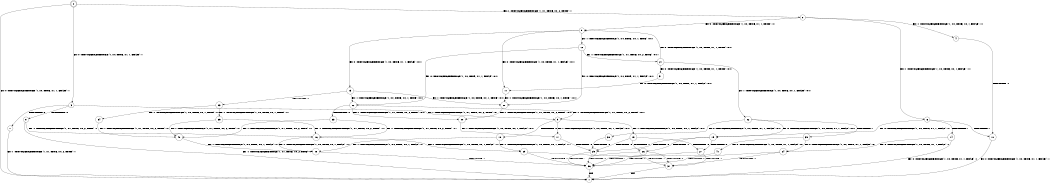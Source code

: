 digraph BCG {
size = "7, 10.5";
center = TRUE;
node [shape = circle];
0 [peripheries = 2];
0 -> 1 [label = "EX !0 !ATOMIC_EXCH_BRANCH (1, +0, TRUE, +1, 1, FALSE) !::"];
0 -> 2 [label = "EX !1 !ATOMIC_EXCH_BRANCH (1, +1, TRUE, +0, 2, TRUE) !::"];
0 -> 3 [label = "EX !0 !ATOMIC_EXCH_BRANCH (1, +0, TRUE, +1, 1, FALSE) !::"];
2 -> 4 [label = "EX !1 !ATOMIC_EXCH_BRANCH (1, +0, TRUE, +0, 1, FALSE) !:1:"];
2 -> 5 [label = "EX !0 !ATOMIC_EXCH_BRANCH (1, +0, TRUE, +1, 1, TRUE) !:1:"];
2 -> 6 [label = "EX !1 !ATOMIC_EXCH_BRANCH (1, +0, TRUE, +0, 1, FALSE) !:1:"];
3 -> 7 [label = "TERMINATE !0"];
3 -> 8 [label = "TERMINATE !0"];
3 -> 9 [label = "EX !1 !ATOMIC_EXCH_BRANCH (1, +1, TRUE, +0, 2, TRUE) !:0:"];
4 -> 10 [label = "TERMINATE !1"];
5 -> 11 [label = "EX !0 !ATOMIC_EXCH_BRANCH (1, +0, TRUE, +1, 1, FALSE) !:0:1:"];
5 -> 12 [label = "EX !1 !ATOMIC_EXCH_BRANCH (1, +0, TRUE, +0, 1, TRUE) !:0:1:"];
5 -> 13 [label = "EX !0 !ATOMIC_EXCH_BRANCH (1, +0, TRUE, +1, 1, FALSE) !:0:1:"];
6 -> 10 [label = "TERMINATE !1"];
6 -> 14 [label = "TERMINATE !1"];
6 -> 15 [label = "EX !0 !ATOMIC_EXCH_BRANCH (1, +0, TRUE, +1, 1, FALSE) !:1:"];
7 -> 1 [label = "EX !1 !ATOMIC_EXCH_BRANCH (1, +1, TRUE, +0, 2, TRUE) !::"];
8 -> 1 [label = "EX !1 !ATOMIC_EXCH_BRANCH (1, +1, TRUE, +0, 2, TRUE) !::"];
8 -> 16 [label = "EX !1 !ATOMIC_EXCH_BRANCH (1, +1, TRUE, +0, 2, TRUE) !::"];
9 -> 17 [label = "EX !1 !ATOMIC_EXCH_BRANCH (1, +0, TRUE, +0, 1, FALSE) !:0:1:"];
9 -> 18 [label = "TERMINATE !0"];
9 -> 19 [label = "EX !1 !ATOMIC_EXCH_BRANCH (1, +0, TRUE, +0, 1, FALSE) !:0:1:"];
10 -> 1 [label = "EX !0 !ATOMIC_EXCH_BRANCH (1, +0, TRUE, +1, 1, FALSE) !::"];
11 -> 20 [label = "EX !1 !ATOMIC_EXCH_BRANCH (1, +0, TRUE, +0, 1, TRUE) !:0:1:"];
12 -> 20 [label = "EX !0 !ATOMIC_EXCH_BRANCH (1, +0, TRUE, +1, 1, FALSE) !:0:1:"];
12 -> 21 [label = "EX !1 !ATOMIC_EXCH_BRANCH (1, +1, TRUE, +0, 2, TRUE) !:0:1:"];
12 -> 22 [label = "EX !0 !ATOMIC_EXCH_BRANCH (1, +0, TRUE, +1, 1, FALSE) !:0:1:"];
13 -> 20 [label = "EX !1 !ATOMIC_EXCH_BRANCH (1, +0, TRUE, +0, 1, TRUE) !:0:1:"];
13 -> 23 [label = "TERMINATE !0"];
13 -> 22 [label = "EX !1 !ATOMIC_EXCH_BRANCH (1, +0, TRUE, +0, 1, TRUE) !:0:1:"];
14 -> 1 [label = "EX !0 !ATOMIC_EXCH_BRANCH (1, +0, TRUE, +1, 1, FALSE) !::"];
14 -> 24 [label = "EX !0 !ATOMIC_EXCH_BRANCH (1, +0, TRUE, +1, 1, FALSE) !::"];
15 -> 25 [label = "TERMINATE !0"];
15 -> 26 [label = "TERMINATE !1"];
15 -> 27 [label = "TERMINATE !0"];
16 -> 28 [label = "EX !1 !ATOMIC_EXCH_BRANCH (1, +0, TRUE, +0, 1, FALSE) !:1:"];
16 -> 29 [label = "EX !1 !ATOMIC_EXCH_BRANCH (1, +0, TRUE, +0, 1, FALSE) !:1:"];
17 -> 25 [label = "TERMINATE !0"];
18 -> 28 [label = "EX !1 !ATOMIC_EXCH_BRANCH (1, +0, TRUE, +0, 1, FALSE) !:1:"];
18 -> 29 [label = "EX !1 !ATOMIC_EXCH_BRANCH (1, +0, TRUE, +0, 1, FALSE) !:1:"];
19 -> 25 [label = "TERMINATE !0"];
19 -> 26 [label = "TERMINATE !1"];
19 -> 27 [label = "TERMINATE !0"];
20 -> 30 [label = "EX !1 !ATOMIC_EXCH_BRANCH (1, +1, TRUE, +0, 2, TRUE) !:0:1:"];
21 -> 31 [label = "EX !0 !ATOMIC_EXCH_BRANCH (1, +0, TRUE, +1, 1, TRUE) !:0:1:"];
21 -> 32 [label = "EX !1 !ATOMIC_EXCH_BRANCH (1, +0, TRUE, +0, 1, FALSE) !:0:1:"];
21 -> 5 [label = "EX !0 !ATOMIC_EXCH_BRANCH (1, +0, TRUE, +1, 1, TRUE) !:0:1:"];
22 -> 30 [label = "EX !1 !ATOMIC_EXCH_BRANCH (1, +1, TRUE, +0, 2, TRUE) !:0:1:"];
22 -> 33 [label = "TERMINATE !0"];
22 -> 9 [label = "EX !1 !ATOMIC_EXCH_BRANCH (1, +1, TRUE, +0, 2, TRUE) !:0:1:"];
23 -> 34 [label = "EX !1 !ATOMIC_EXCH_BRANCH (1, +0, TRUE, +0, 1, TRUE) !:1:"];
23 -> 35 [label = "EX !1 !ATOMIC_EXCH_BRANCH (1, +0, TRUE, +0, 1, TRUE) !:1:"];
24 -> 36 [label = "TERMINATE !0"];
24 -> 37 [label = "TERMINATE !0"];
25 -> 36 [label = "TERMINATE !1"];
26 -> 36 [label = "TERMINATE !0"];
26 -> 37 [label = "TERMINATE !0"];
27 -> 36 [label = "TERMINATE !1"];
27 -> 37 [label = "TERMINATE !1"];
28 -> 36 [label = "TERMINATE !1"];
29 -> 36 [label = "TERMINATE !1"];
29 -> 37 [label = "TERMINATE !1"];
30 -> 17 [label = "EX !1 !ATOMIC_EXCH_BRANCH (1, +0, TRUE, +0, 1, FALSE) !:0:1:"];
31 -> 11 [label = "EX !0 !ATOMIC_EXCH_BRANCH (1, +0, TRUE, +1, 1, FALSE) !:0:1:"];
32 -> 38 [label = "EX !0 !ATOMIC_EXCH_BRANCH (1, +0, TRUE, +1, 1, FALSE) !:0:1:"];
32 -> 39 [label = "TERMINATE !1"];
32 -> 15 [label = "EX !0 !ATOMIC_EXCH_BRANCH (1, +0, TRUE, +1, 1, FALSE) !:0:1:"];
33 -> 40 [label = "EX !1 !ATOMIC_EXCH_BRANCH (1, +1, TRUE, +0, 2, TRUE) !:1:"];
33 -> 16 [label = "EX !1 !ATOMIC_EXCH_BRANCH (1, +1, TRUE, +0, 2, TRUE) !:1:"];
34 -> 40 [label = "EX !1 !ATOMIC_EXCH_BRANCH (1, +1, TRUE, +0, 2, TRUE) !:1:"];
35 -> 40 [label = "EX !1 !ATOMIC_EXCH_BRANCH (1, +1, TRUE, +0, 2, TRUE) !:1:"];
35 -> 16 [label = "EX !1 !ATOMIC_EXCH_BRANCH (1, +1, TRUE, +0, 2, TRUE) !:1:"];
36 -> 1 [label = "exit"];
37 -> 1 [label = "exit"];
38 -> 25 [label = "TERMINATE !0"];
39 -> 41 [label = "EX !0 !ATOMIC_EXCH_BRANCH (1, +0, TRUE, +1, 1, FALSE) !:0:"];
39 -> 24 [label = "EX !0 !ATOMIC_EXCH_BRANCH (1, +0, TRUE, +1, 1, FALSE) !:0:"];
40 -> 28 [label = "EX !1 !ATOMIC_EXCH_BRANCH (1, +0, TRUE, +0, 1, FALSE) !:1:"];
41 -> 36 [label = "TERMINATE !0"];
}
